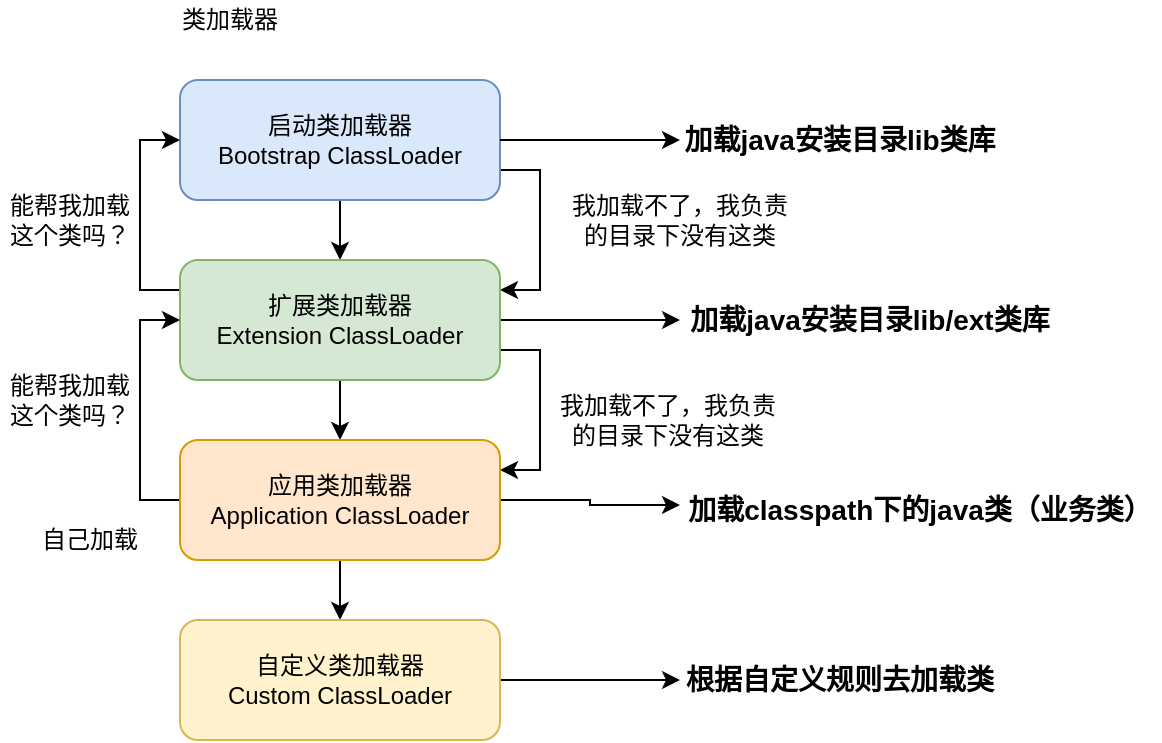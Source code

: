 <mxfile version="15.3.0" type="github">
  <diagram id="AMxvm4D1RG54aZKchDNL" name="第 1 页">
    <mxGraphModel dx="1422" dy="772" grid="1" gridSize="10" guides="1" tooltips="1" connect="1" arrows="1" fold="1" page="1" pageScale="1" pageWidth="827" pageHeight="1169" math="0" shadow="0">
      <root>
        <mxCell id="0" />
        <mxCell id="1" parent="0" />
        <mxCell id="Szsei6VpVsXjJuMiybBL-6" style="edgeStyle=orthogonalEdgeStyle;rounded=0;orthogonalLoop=1;jettySize=auto;html=1;exitX=0.5;exitY=1;exitDx=0;exitDy=0;entryX=0.5;entryY=0;entryDx=0;entryDy=0;" edge="1" parent="1" source="Szsei6VpVsXjJuMiybBL-1" target="Szsei6VpVsXjJuMiybBL-3">
          <mxGeometry relative="1" as="geometry" />
        </mxCell>
        <mxCell id="Szsei6VpVsXjJuMiybBL-25" style="edgeStyle=orthogonalEdgeStyle;rounded=0;orthogonalLoop=1;jettySize=auto;html=1;exitX=1;exitY=0.75;exitDx=0;exitDy=0;entryX=1;entryY=0.25;entryDx=0;entryDy=0;" edge="1" parent="1" source="Szsei6VpVsXjJuMiybBL-1" target="Szsei6VpVsXjJuMiybBL-3">
          <mxGeometry relative="1" as="geometry" />
        </mxCell>
        <mxCell id="Szsei6VpVsXjJuMiybBL-1" value="启动类加载器&lt;br&gt;Bootstrap ClassLoader" style="rounded=1;whiteSpace=wrap;html=1;fillColor=#dae8fc;strokeColor=#6c8ebf;" vertex="1" parent="1">
          <mxGeometry x="110" y="90" width="160" height="60" as="geometry" />
        </mxCell>
        <mxCell id="Szsei6VpVsXjJuMiybBL-2" value="类加载器" style="text;html=1;strokeColor=none;fillColor=none;align=center;verticalAlign=middle;whiteSpace=wrap;rounded=0;" vertex="1" parent="1">
          <mxGeometry x="90" y="50" width="90" height="20" as="geometry" />
        </mxCell>
        <mxCell id="Szsei6VpVsXjJuMiybBL-7" style="edgeStyle=orthogonalEdgeStyle;rounded=0;orthogonalLoop=1;jettySize=auto;html=1;exitX=0.5;exitY=1;exitDx=0;exitDy=0;entryX=0.5;entryY=0;entryDx=0;entryDy=0;" edge="1" parent="1" source="Szsei6VpVsXjJuMiybBL-3" target="Szsei6VpVsXjJuMiybBL-4">
          <mxGeometry relative="1" as="geometry" />
        </mxCell>
        <mxCell id="Szsei6VpVsXjJuMiybBL-12" style="edgeStyle=orthogonalEdgeStyle;rounded=0;orthogonalLoop=1;jettySize=auto;html=1;exitX=1;exitY=0.5;exitDx=0;exitDy=0;entryX=0;entryY=0.5;entryDx=0;entryDy=0;" edge="1" parent="1" source="Szsei6VpVsXjJuMiybBL-3" target="Szsei6VpVsXjJuMiybBL-11">
          <mxGeometry relative="1" as="geometry" />
        </mxCell>
        <mxCell id="Szsei6VpVsXjJuMiybBL-22" style="edgeStyle=orthogonalEdgeStyle;rounded=0;orthogonalLoop=1;jettySize=auto;html=1;exitX=0;exitY=0.25;exitDx=0;exitDy=0;entryX=0;entryY=0.5;entryDx=0;entryDy=0;" edge="1" parent="1" source="Szsei6VpVsXjJuMiybBL-3" target="Szsei6VpVsXjJuMiybBL-1">
          <mxGeometry relative="1" as="geometry" />
        </mxCell>
        <mxCell id="Szsei6VpVsXjJuMiybBL-27" style="edgeStyle=orthogonalEdgeStyle;rounded=0;orthogonalLoop=1;jettySize=auto;html=1;exitX=1;exitY=0.75;exitDx=0;exitDy=0;entryX=1;entryY=0.25;entryDx=0;entryDy=0;" edge="1" parent="1" source="Szsei6VpVsXjJuMiybBL-3" target="Szsei6VpVsXjJuMiybBL-4">
          <mxGeometry relative="1" as="geometry" />
        </mxCell>
        <mxCell id="Szsei6VpVsXjJuMiybBL-3" value="扩展类加载器&lt;br&gt;Extension ClassLoader" style="rounded=1;whiteSpace=wrap;html=1;fillColor=#d5e8d4;strokeColor=#82b366;" vertex="1" parent="1">
          <mxGeometry x="110" y="180" width="160" height="60" as="geometry" />
        </mxCell>
        <mxCell id="Szsei6VpVsXjJuMiybBL-8" style="edgeStyle=orthogonalEdgeStyle;rounded=0;orthogonalLoop=1;jettySize=auto;html=1;exitX=0.5;exitY=1;exitDx=0;exitDy=0;entryX=0.5;entryY=0;entryDx=0;entryDy=0;" edge="1" parent="1" source="Szsei6VpVsXjJuMiybBL-4" target="Szsei6VpVsXjJuMiybBL-5">
          <mxGeometry relative="1" as="geometry" />
        </mxCell>
        <mxCell id="Szsei6VpVsXjJuMiybBL-15" style="edgeStyle=orthogonalEdgeStyle;rounded=0;orthogonalLoop=1;jettySize=auto;html=1;exitX=1;exitY=0.5;exitDx=0;exitDy=0;entryX=0;entryY=0.25;entryDx=0;entryDy=0;" edge="1" parent="1" source="Szsei6VpVsXjJuMiybBL-4" target="Szsei6VpVsXjJuMiybBL-14">
          <mxGeometry relative="1" as="geometry" />
        </mxCell>
        <mxCell id="Szsei6VpVsXjJuMiybBL-19" style="edgeStyle=orthogonalEdgeStyle;rounded=0;orthogonalLoop=1;jettySize=auto;html=1;exitX=0;exitY=0.5;exitDx=0;exitDy=0;entryX=0;entryY=0.5;entryDx=0;entryDy=0;" edge="1" parent="1" source="Szsei6VpVsXjJuMiybBL-4" target="Szsei6VpVsXjJuMiybBL-3">
          <mxGeometry relative="1" as="geometry" />
        </mxCell>
        <mxCell id="Szsei6VpVsXjJuMiybBL-4" value="应用类加载器&lt;br&gt;Application ClassLoader" style="rounded=1;whiteSpace=wrap;html=1;fillColor=#ffe6cc;strokeColor=#d79b00;" vertex="1" parent="1">
          <mxGeometry x="110" y="270" width="160" height="60" as="geometry" />
        </mxCell>
        <mxCell id="Szsei6VpVsXjJuMiybBL-17" style="edgeStyle=orthogonalEdgeStyle;rounded=0;orthogonalLoop=1;jettySize=auto;html=1;exitX=1;exitY=0.5;exitDx=0;exitDy=0;" edge="1" parent="1" source="Szsei6VpVsXjJuMiybBL-5" target="Szsei6VpVsXjJuMiybBL-16">
          <mxGeometry relative="1" as="geometry" />
        </mxCell>
        <mxCell id="Szsei6VpVsXjJuMiybBL-5" value="自定义类加载器&lt;br&gt;Custom ClassLoader" style="rounded=1;whiteSpace=wrap;html=1;fillColor=#fff2cc;strokeColor=#d6b656;" vertex="1" parent="1">
          <mxGeometry x="110" y="360" width="160" height="60" as="geometry" />
        </mxCell>
        <mxCell id="Szsei6VpVsXjJuMiybBL-9" value="&lt;b&gt;&lt;font style=&quot;font-size: 14px&quot;&gt;加载java安装目录lib类库&lt;/font&gt;&lt;/b&gt;" style="text;html=1;strokeColor=none;fillColor=none;align=center;verticalAlign=middle;whiteSpace=wrap;rounded=0;" vertex="1" parent="1">
          <mxGeometry x="360" y="115" width="160" height="10" as="geometry" />
        </mxCell>
        <mxCell id="Szsei6VpVsXjJuMiybBL-10" value="" style="edgeStyle=orthogonalEdgeStyle;rounded=0;orthogonalLoop=1;jettySize=auto;html=1;" edge="1" parent="1" source="Szsei6VpVsXjJuMiybBL-1" target="Szsei6VpVsXjJuMiybBL-9">
          <mxGeometry relative="1" as="geometry" />
        </mxCell>
        <mxCell id="Szsei6VpVsXjJuMiybBL-11" value="&lt;b&gt;&lt;font style=&quot;font-size: 14px&quot;&gt;加载java安装目录lib/ext类库&lt;/font&gt;&lt;/b&gt;" style="text;html=1;strokeColor=none;fillColor=none;align=center;verticalAlign=middle;whiteSpace=wrap;rounded=0;" vertex="1" parent="1">
          <mxGeometry x="360" y="205" width="190" height="10" as="geometry" />
        </mxCell>
        <mxCell id="Szsei6VpVsXjJuMiybBL-14" value="&lt;b&gt;&lt;font style=&quot;font-size: 14px&quot;&gt;加载classpath下的java类（业务类）&lt;/font&gt;&lt;/b&gt;" style="text;html=1;strokeColor=none;fillColor=none;align=center;verticalAlign=middle;whiteSpace=wrap;rounded=0;" vertex="1" parent="1">
          <mxGeometry x="360" y="300" width="240" height="10" as="geometry" />
        </mxCell>
        <mxCell id="Szsei6VpVsXjJuMiybBL-16" value="&lt;b&gt;&lt;font style=&quot;font-size: 14px&quot;&gt;根据自定义规则去加载类&lt;/font&gt;&lt;/b&gt;" style="text;html=1;strokeColor=none;fillColor=none;align=center;verticalAlign=middle;whiteSpace=wrap;rounded=0;" vertex="1" parent="1">
          <mxGeometry x="360" y="385" width="160" height="10" as="geometry" />
        </mxCell>
        <mxCell id="Szsei6VpVsXjJuMiybBL-23" value="能帮我加载这个类吗？" style="text;html=1;strokeColor=none;fillColor=none;align=center;verticalAlign=middle;whiteSpace=wrap;rounded=0;" vertex="1" parent="1">
          <mxGeometry x="20" y="230" width="70" height="40" as="geometry" />
        </mxCell>
        <mxCell id="Szsei6VpVsXjJuMiybBL-24" value="能帮我加载这个类吗？" style="text;html=1;strokeColor=none;fillColor=none;align=center;verticalAlign=middle;whiteSpace=wrap;rounded=0;" vertex="1" parent="1">
          <mxGeometry x="20" y="140" width="70" height="40" as="geometry" />
        </mxCell>
        <mxCell id="Szsei6VpVsXjJuMiybBL-26" value="我加载不了，我负责的目录下没有这类" style="text;html=1;strokeColor=none;fillColor=none;align=center;verticalAlign=middle;whiteSpace=wrap;rounded=0;" vertex="1" parent="1">
          <mxGeometry x="300" y="150" width="120" height="20" as="geometry" />
        </mxCell>
        <mxCell id="Szsei6VpVsXjJuMiybBL-28" value="我加载不了，我负责的目录下没有这类" style="text;html=1;strokeColor=none;fillColor=none;align=center;verticalAlign=middle;whiteSpace=wrap;rounded=0;" vertex="1" parent="1">
          <mxGeometry x="294" y="250" width="120" height="20" as="geometry" />
        </mxCell>
        <mxCell id="Szsei6VpVsXjJuMiybBL-29" value="自己加载" style="text;html=1;strokeColor=none;fillColor=none;align=center;verticalAlign=middle;whiteSpace=wrap;rounded=0;" vertex="1" parent="1">
          <mxGeometry x="40" y="310" width="50" height="20" as="geometry" />
        </mxCell>
      </root>
    </mxGraphModel>
  </diagram>
</mxfile>
